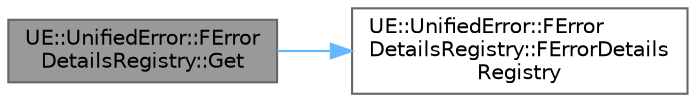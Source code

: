 digraph "UE::UnifiedError::FErrorDetailsRegistry::Get"
{
 // INTERACTIVE_SVG=YES
 // LATEX_PDF_SIZE
  bgcolor="transparent";
  edge [fontname=Helvetica,fontsize=10,labelfontname=Helvetica,labelfontsize=10];
  node [fontname=Helvetica,fontsize=10,shape=box,height=0.2,width=0.4];
  rankdir="LR";
  Node1 [id="Node000001",label="UE::UnifiedError::FError\lDetailsRegistry::Get",height=0.2,width=0.4,color="gray40", fillcolor="grey60", style="filled", fontcolor="black",tooltip=" "];
  Node1 -> Node2 [id="edge1_Node000001_Node000002",color="steelblue1",style="solid",tooltip=" "];
  Node2 [id="Node000002",label="UE::UnifiedError::FError\lDetailsRegistry::FErrorDetails\lRegistry",height=0.2,width=0.4,color="grey40", fillcolor="white", style="filled",URL="$d6/d14/classUE_1_1UnifiedError_1_1FErrorDetailsRegistry.html#aff11ae712e4c8cd03a95386c8b62936a",tooltip=" "];
}
